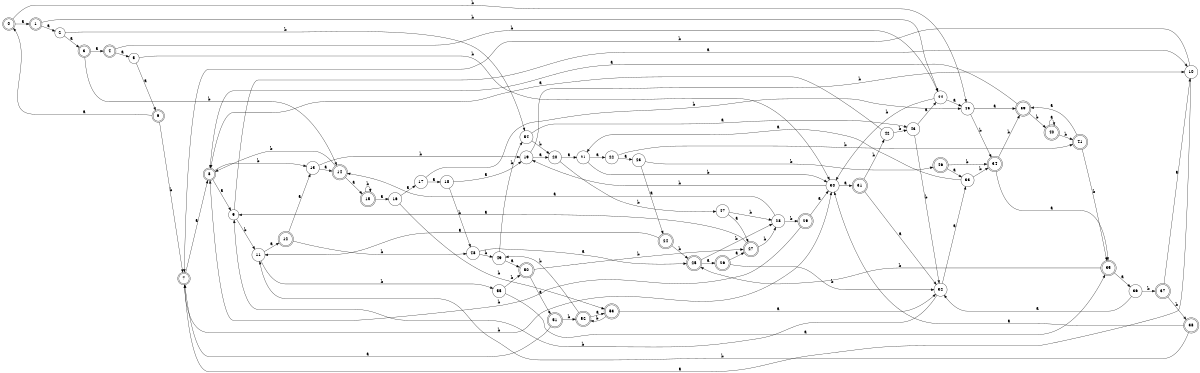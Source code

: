 digraph n45_5 {
__start0 [label="" shape="none"];

rankdir=LR;
size="8,5";

s0 [style="rounded,filled", color="black", fillcolor="white" shape="doublecircle", label="0"];
s1 [style="rounded,filled", color="black", fillcolor="white" shape="doublecircle", label="1"];
s2 [style="filled", color="black", fillcolor="white" shape="circle", label="2"];
s3 [style="rounded,filled", color="black", fillcolor="white" shape="doublecircle", label="3"];
s4 [style="rounded,filled", color="black", fillcolor="white" shape="doublecircle", label="4"];
s5 [style="filled", color="black", fillcolor="white" shape="circle", label="5"];
s6 [style="rounded,filled", color="black", fillcolor="white" shape="doublecircle", label="6"];
s7 [style="rounded,filled", color="black", fillcolor="white" shape="doublecircle", label="7"];
s8 [style="rounded,filled", color="black", fillcolor="white" shape="doublecircle", label="8"];
s9 [style="filled", color="black", fillcolor="white" shape="circle", label="9"];
s10 [style="filled", color="black", fillcolor="white" shape="circle", label="10"];
s11 [style="filled", color="black", fillcolor="white" shape="circle", label="11"];
s12 [style="rounded,filled", color="black", fillcolor="white" shape="doublecircle", label="12"];
s13 [style="filled", color="black", fillcolor="white" shape="circle", label="13"];
s14 [style="rounded,filled", color="black", fillcolor="white" shape="doublecircle", label="14"];
s15 [style="rounded,filled", color="black", fillcolor="white" shape="doublecircle", label="15"];
s16 [style="filled", color="black", fillcolor="white" shape="circle", label="16"];
s17 [style="filled", color="black", fillcolor="white" shape="circle", label="17"];
s18 [style="filled", color="black", fillcolor="white" shape="circle", label="18"];
s19 [style="filled", color="black", fillcolor="white" shape="circle", label="19"];
s20 [style="filled", color="black", fillcolor="white" shape="circle", label="20"];
s21 [style="filled", color="black", fillcolor="white" shape="circle", label="21"];
s22 [style="filled", color="black", fillcolor="white" shape="circle", label="22"];
s23 [style="filled", color="black", fillcolor="white" shape="circle", label="23"];
s24 [style="rounded,filled", color="black", fillcolor="white" shape="doublecircle", label="24"];
s25 [style="rounded,filled", color="black", fillcolor="white" shape="doublecircle", label="25"];
s26 [style="rounded,filled", color="black", fillcolor="white" shape="doublecircle", label="26"];
s27 [style="rounded,filled", color="black", fillcolor="white" shape="doublecircle", label="27"];
s28 [style="filled", color="black", fillcolor="white" shape="circle", label="28"];
s29 [style="rounded,filled", color="black", fillcolor="white" shape="doublecircle", label="29"];
s30 [style="filled", color="black", fillcolor="white" shape="circle", label="30"];
s31 [style="rounded,filled", color="black", fillcolor="white" shape="doublecircle", label="31"];
s32 [style="filled", color="black", fillcolor="white" shape="circle", label="32"];
s33 [style="filled", color="black", fillcolor="white" shape="circle", label="33"];
s34 [style="rounded,filled", color="black", fillcolor="white" shape="doublecircle", label="34"];
s35 [style="rounded,filled", color="black", fillcolor="white" shape="doublecircle", label="35"];
s36 [style="filled", color="black", fillcolor="white" shape="circle", label="36"];
s37 [style="rounded,filled", color="black", fillcolor="white" shape="doublecircle", label="37"];
s38 [style="rounded,filled", color="black", fillcolor="white" shape="doublecircle", label="38"];
s39 [style="rounded,filled", color="black", fillcolor="white" shape="doublecircle", label="39"];
s40 [style="rounded,filled", color="black", fillcolor="white" shape="doublecircle", label="40"];
s41 [style="rounded,filled", color="black", fillcolor="white" shape="doublecircle", label="41"];
s42 [style="filled", color="black", fillcolor="white" shape="circle", label="42"];
s43 [style="filled", color="black", fillcolor="white" shape="circle", label="43"];
s44 [style="filled", color="black", fillcolor="white" shape="circle", label="44"];
s45 [style="filled", color="black", fillcolor="white" shape="circle", label="45"];
s46 [style="rounded,filled", color="black", fillcolor="white" shape="doublecircle", label="46"];
s47 [style="filled", color="black", fillcolor="white" shape="circle", label="47"];
s48 [style="filled", color="black", fillcolor="white" shape="circle", label="48"];
s49 [style="filled", color="black", fillcolor="white" shape="circle", label="49"];
s50 [style="rounded,filled", color="black", fillcolor="white" shape="doublecircle", label="50"];
s51 [style="rounded,filled", color="black", fillcolor="white" shape="doublecircle", label="51"];
s52 [style="rounded,filled", color="black", fillcolor="white" shape="doublecircle", label="52"];
s53 [style="rounded,filled", color="black", fillcolor="white" shape="doublecircle", label="53"];
s54 [style="filled", color="black", fillcolor="white" shape="circle", label="54"];
s55 [style="filled", color="black", fillcolor="white" shape="circle", label="55"];
s0 -> s1 [label="a"];
s0 -> s45 [label="b"];
s1 -> s2 [label="a"];
s1 -> s44 [label="b"];
s2 -> s3 [label="a"];
s2 -> s54 [label="b"];
s3 -> s4 [label="a"];
s3 -> s14 [label="b"];
s4 -> s5 [label="a"];
s4 -> s44 [label="b"];
s5 -> s6 [label="a"];
s5 -> s30 [label="b"];
s6 -> s0 [label="a"];
s6 -> s7 [label="b"];
s7 -> s8 [label="a"];
s7 -> s30 [label="b"];
s8 -> s9 [label="a"];
s8 -> s13 [label="b"];
s9 -> s10 [label="a"];
s9 -> s11 [label="b"];
s10 -> s7 [label="a"];
s10 -> s7 [label="b"];
s11 -> s12 [label="a"];
s11 -> s55 [label="b"];
s12 -> s13 [label="a"];
s12 -> s48 [label="b"];
s13 -> s14 [label="a"];
s13 -> s19 [label="b"];
s14 -> s15 [label="a"];
s14 -> s8 [label="b"];
s15 -> s16 [label="a"];
s15 -> s15 [label="b"];
s16 -> s17 [label="a"];
s16 -> s53 [label="b"];
s17 -> s18 [label="a"];
s17 -> s45 [label="b"];
s18 -> s19 [label="a"];
s18 -> s48 [label="b"];
s19 -> s20 [label="a"];
s19 -> s10 [label="b"];
s20 -> s21 [label="a"];
s20 -> s47 [label="b"];
s21 -> s22 [label="a"];
s21 -> s30 [label="b"];
s22 -> s23 [label="a"];
s22 -> s41 [label="b"];
s23 -> s24 [label="a"];
s23 -> s46 [label="b"];
s24 -> s11 [label="a"];
s24 -> s25 [label="b"];
s25 -> s26 [label="a"];
s25 -> s28 [label="b"];
s26 -> s27 [label="a"];
s26 -> s32 [label="b"];
s27 -> s9 [label="a"];
s27 -> s28 [label="b"];
s28 -> s14 [label="a"];
s28 -> s29 [label="b"];
s29 -> s30 [label="a"];
s29 -> s8 [label="b"];
s30 -> s31 [label="a"];
s30 -> s19 [label="b"];
s31 -> s32 [label="a"];
s31 -> s42 [label="b"];
s32 -> s33 [label="a"];
s32 -> s9 [label="b"];
s33 -> s21 [label="a"];
s33 -> s34 [label="b"];
s34 -> s35 [label="a"];
s34 -> s39 [label="b"];
s35 -> s36 [label="a"];
s35 -> s25 [label="b"];
s36 -> s32 [label="a"];
s36 -> s37 [label="b"];
s37 -> s10 [label="a"];
s37 -> s38 [label="b"];
s38 -> s30 [label="a"];
s38 -> s11 [label="b"];
s39 -> s8 [label="a"];
s39 -> s40 [label="b"];
s40 -> s40 [label="a"];
s40 -> s41 [label="b"];
s41 -> s39 [label="a"];
s41 -> s35 [label="b"];
s42 -> s8 [label="a"];
s42 -> s43 [label="b"];
s43 -> s44 [label="a"];
s43 -> s32 [label="b"];
s44 -> s45 [label="a"];
s44 -> s30 [label="b"];
s45 -> s39 [label="a"];
s45 -> s34 [label="b"];
s46 -> s33 [label="a"];
s46 -> s34 [label="b"];
s47 -> s27 [label="a"];
s47 -> s28 [label="b"];
s48 -> s25 [label="a"];
s48 -> s49 [label="b"];
s49 -> s50 [label="a"];
s49 -> s54 [label="b"];
s50 -> s51 [label="a"];
s50 -> s27 [label="b"];
s51 -> s7 [label="a"];
s51 -> s52 [label="b"];
s52 -> s53 [label="a"];
s52 -> s49 [label="b"];
s53 -> s32 [label="a"];
s53 -> s52 [label="b"];
s54 -> s43 [label="a"];
s54 -> s20 [label="b"];
s55 -> s35 [label="a"];
s55 -> s50 [label="b"];

}